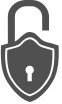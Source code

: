 <mxfile version="14.6.13" type="device"><diagram id="2zTmhsbea2uWsoaV4EBG" name="Seite-1"><mxGraphModel dx="1086" dy="4473" grid="1" gridSize="10" guides="1" tooltips="1" connect="1" arrows="1" fold="1" page="1" pageScale="1" pageWidth="827" pageHeight="1169" math="0" shadow="0"><root><mxCell id="0"/><mxCell id="1" parent="0"/><mxCell id="ctlfprTfztHy1sp-KEEA-1" value="" style="verticalLabelPosition=bottom;html=1;fillColor=#505050;strokeColor=none;verticalAlign=top;pointerEvents=1;align=center;shape=mxgraph.cisco_safe.iot_things_icons.icon41;shadow=0;dashed=0;aspect=fixed;" vertex="1" parent="1"><mxGeometry x="40" y="-3480" width="29.58" height="51" as="geometry"/></mxCell></root></mxGraphModel></diagram></mxfile>